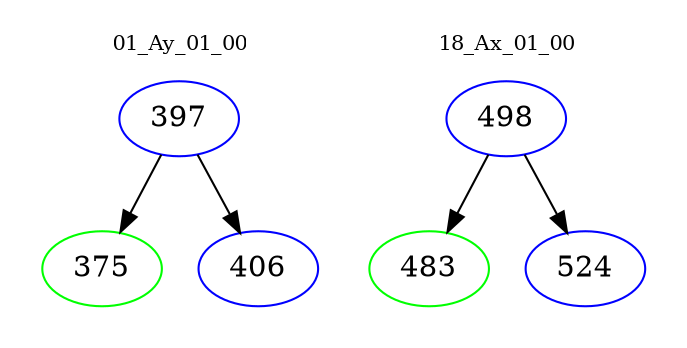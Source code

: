 digraph{
subgraph cluster_0 {
color = white
label = "01_Ay_01_00";
fontsize=10;
T0_397 [label="397", color="blue"]
T0_397 -> T0_375 [color="black"]
T0_375 [label="375", color="green"]
T0_397 -> T0_406 [color="black"]
T0_406 [label="406", color="blue"]
}
subgraph cluster_1 {
color = white
label = "18_Ax_01_00";
fontsize=10;
T1_498 [label="498", color="blue"]
T1_498 -> T1_483 [color="black"]
T1_483 [label="483", color="green"]
T1_498 -> T1_524 [color="black"]
T1_524 [label="524", color="blue"]
}
}
